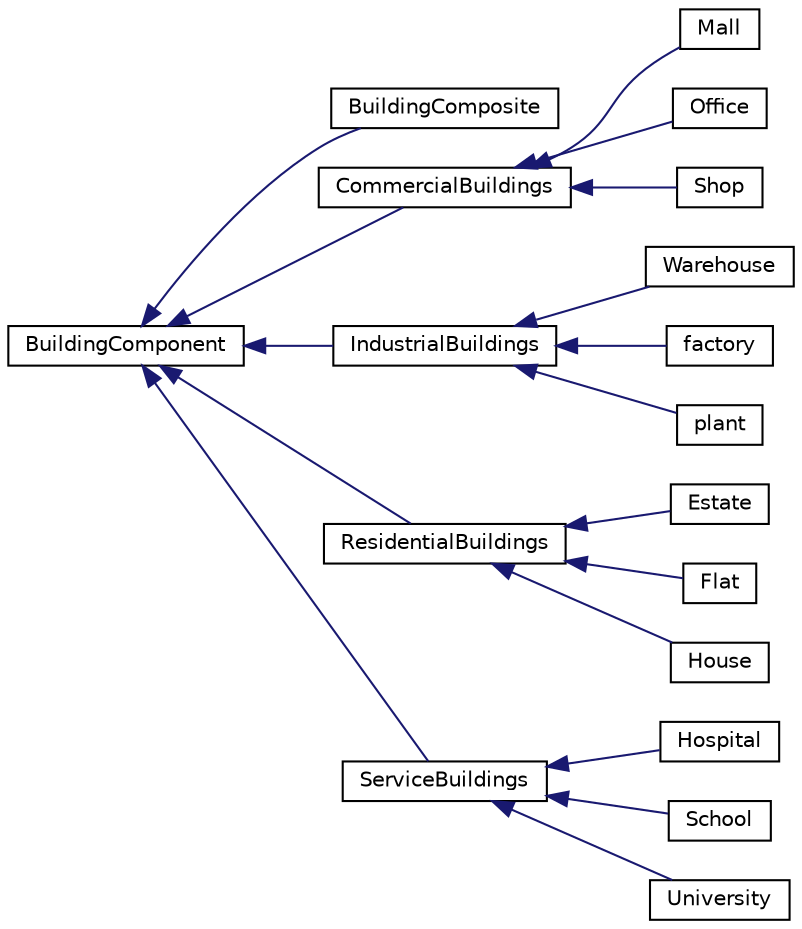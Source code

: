 digraph "Graphical Class Hierarchy"
{
 // LATEX_PDF_SIZE
  edge [fontname="Helvetica",fontsize="10",labelfontname="Helvetica",labelfontsize="10"];
  node [fontname="Helvetica",fontsize="10",shape=record];
  rankdir="LR";
  Node0 [label="BuildingComponent",height=0.2,width=0.4,color="black", fillcolor="white", style="filled",URL="$classBuildingComponent.html",tooltip=" "];
  Node0 -> Node1 [dir="back",color="midnightblue",fontsize="10",style="solid",fontname="Helvetica"];
  Node1 [label="BuildingComposite",height=0.2,width=0.4,color="black", fillcolor="white", style="filled",URL="$classBuildingComposite.html",tooltip=" "];
  Node0 -> Node2 [dir="back",color="midnightblue",fontsize="10",style="solid",fontname="Helvetica"];
  Node2 [label="CommercialBuildings",height=0.2,width=0.4,color="black", fillcolor="white", style="filled",URL="$classCommercialBuildings.html",tooltip=" "];
  Node2 -> Node3 [dir="back",color="midnightblue",fontsize="10",style="solid",fontname="Helvetica"];
  Node3 [label="Mall",height=0.2,width=0.4,color="black", fillcolor="white", style="filled",URL="$classMall.html",tooltip=" "];
  Node2 -> Node4 [dir="back",color="midnightblue",fontsize="10",style="solid",fontname="Helvetica"];
  Node4 [label="Office",height=0.2,width=0.4,color="black", fillcolor="white", style="filled",URL="$classOffice.html",tooltip=" "];
  Node2 -> Node5 [dir="back",color="midnightblue",fontsize="10",style="solid",fontname="Helvetica"];
  Node5 [label="Shop",height=0.2,width=0.4,color="black", fillcolor="white", style="filled",URL="$classShop.html",tooltip=" "];
  Node0 -> Node6 [dir="back",color="midnightblue",fontsize="10",style="solid",fontname="Helvetica"];
  Node6 [label="IndustrialBuildings",height=0.2,width=0.4,color="black", fillcolor="white", style="filled",URL="$classIndustrialBuildings.html",tooltip=" "];
  Node6 -> Node7 [dir="back",color="midnightblue",fontsize="10",style="solid",fontname="Helvetica"];
  Node7 [label="Warehouse",height=0.2,width=0.4,color="black", fillcolor="white", style="filled",URL="$classWarehouse.html",tooltip=" "];
  Node6 -> Node8 [dir="back",color="midnightblue",fontsize="10",style="solid",fontname="Helvetica"];
  Node8 [label="factory",height=0.2,width=0.4,color="black", fillcolor="white", style="filled",URL="$classfactory.html",tooltip=" "];
  Node6 -> Node9 [dir="back",color="midnightblue",fontsize="10",style="solid",fontname="Helvetica"];
  Node9 [label="plant",height=0.2,width=0.4,color="black", fillcolor="white", style="filled",URL="$classplant.html",tooltip=" "];
  Node0 -> Node10 [dir="back",color="midnightblue",fontsize="10",style="solid",fontname="Helvetica"];
  Node10 [label="ResidentialBuildings",height=0.2,width=0.4,color="black", fillcolor="white", style="filled",URL="$classResidentialBuildings.html",tooltip=" "];
  Node10 -> Node11 [dir="back",color="midnightblue",fontsize="10",style="solid",fontname="Helvetica"];
  Node11 [label="Estate",height=0.2,width=0.4,color="black", fillcolor="white", style="filled",URL="$classEstate.html",tooltip=" "];
  Node10 -> Node12 [dir="back",color="midnightblue",fontsize="10",style="solid",fontname="Helvetica"];
  Node12 [label="Flat",height=0.2,width=0.4,color="black", fillcolor="white", style="filled",URL="$classFlat.html",tooltip=" "];
  Node10 -> Node13 [dir="back",color="midnightblue",fontsize="10",style="solid",fontname="Helvetica"];
  Node13 [label="House",height=0.2,width=0.4,color="black", fillcolor="white", style="filled",URL="$classHouse.html",tooltip=" "];
  Node0 -> Node14 [dir="back",color="midnightblue",fontsize="10",style="solid",fontname="Helvetica"];
  Node14 [label="ServiceBuildings",height=0.2,width=0.4,color="black", fillcolor="white", style="filled",URL="$classServiceBuildings.html",tooltip=" "];
  Node14 -> Node15 [dir="back",color="midnightblue",fontsize="10",style="solid",fontname="Helvetica"];
  Node15 [label="Hospital",height=0.2,width=0.4,color="black", fillcolor="white", style="filled",URL="$classHospital.html",tooltip=" "];
  Node14 -> Node16 [dir="back",color="midnightblue",fontsize="10",style="solid",fontname="Helvetica"];
  Node16 [label="School",height=0.2,width=0.4,color="black", fillcolor="white", style="filled",URL="$classSchool.html",tooltip=" "];
  Node14 -> Node17 [dir="back",color="midnightblue",fontsize="10",style="solid",fontname="Helvetica"];
  Node17 [label="University",height=0.2,width=0.4,color="black", fillcolor="white", style="filled",URL="$classUniversity.html",tooltip=" "];
}
